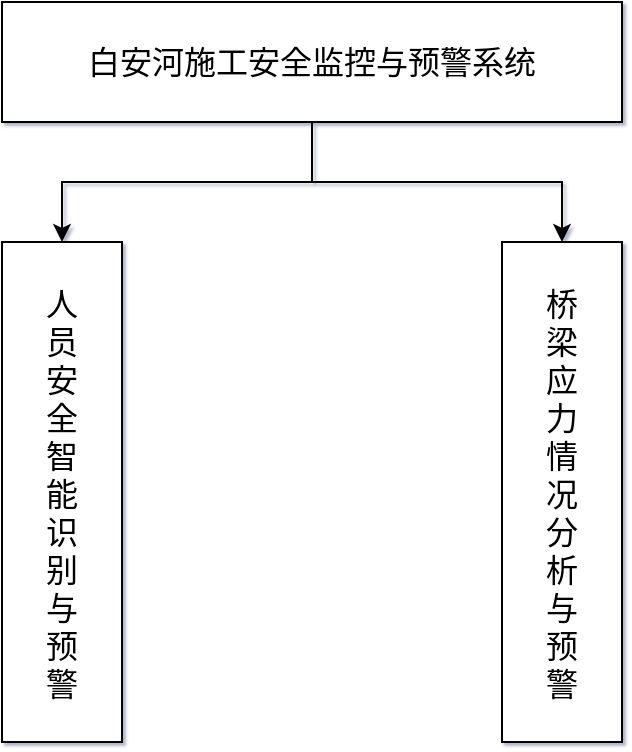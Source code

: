 <mxfile version="14.5.3" type="github">
  <diagram id="prtHgNgQTEPvFCAcTncT" name="Page-1">
    <mxGraphModel dx="1422" dy="763" grid="1" gridSize="10" guides="1" tooltips="1" connect="1" arrows="1" fold="1" page="1" pageScale="1" pageWidth="827" pageHeight="1169" background="none" math="0" shadow="1">
      <root>
        <mxCell id="0" />
        <mxCell id="1" parent="0" />
        <mxCell id="G1_WOoxedwc3QS_TZZ5C-5" style="edgeStyle=orthogonalEdgeStyle;rounded=0;orthogonalLoop=1;jettySize=auto;html=1;entryX=0.5;entryY=1;entryDx=0;entryDy=0;fontSize=16;" edge="1" parent="1" source="G1_WOoxedwc3QS_TZZ5C-1" target="G1_WOoxedwc3QS_TZZ5C-3">
          <mxGeometry relative="1" as="geometry">
            <Array as="points">
              <mxPoint x="395" y="170" />
              <mxPoint x="270" y="170" />
            </Array>
          </mxGeometry>
        </mxCell>
        <mxCell id="G1_WOoxedwc3QS_TZZ5C-6" style="edgeStyle=orthogonalEdgeStyle;rounded=0;orthogonalLoop=1;jettySize=auto;html=1;exitX=0.5;exitY=1;exitDx=0;exitDy=0;entryX=0.5;entryY=1;entryDx=0;entryDy=0;fontSize=16;" edge="1" parent="1" source="G1_WOoxedwc3QS_TZZ5C-1" target="G1_WOoxedwc3QS_TZZ5C-4">
          <mxGeometry relative="1" as="geometry" />
        </mxCell>
        <mxCell id="G1_WOoxedwc3QS_TZZ5C-1" value="&lt;p class=&quot;MsoNormal&quot;&gt;&lt;span style=&quot;font-size: 12.0pt&quot;&gt;白安河施工安全监控与预警系统&lt;/span&gt;&lt;/p&gt;" style="rounded=0;whiteSpace=wrap;html=1;" vertex="1" parent="1">
          <mxGeometry x="240" y="80" width="310" height="60" as="geometry" />
        </mxCell>
        <mxCell id="G1_WOoxedwc3QS_TZZ5C-3" value="人&#xa;员&#xa;安&#xa;全&#xa;智&#xa;能&#xa;识&#xa;别&#xa;与&#xa;预&#xa;警" style="rounded=0;direction=west;labelBorderColor=none;labelBackgroundColor=none;horizontal=1;verticalAlign=middle;fontSize=16;" vertex="1" parent="1">
          <mxGeometry x="240" y="200" width="60" height="250" as="geometry" />
        </mxCell>
        <mxCell id="G1_WOoxedwc3QS_TZZ5C-4" value="桥&#xa;梁&#xa;应&#xa;力&#xa;情&#xa;况&#xa;分&#xa;析&#xa;与&#xa;预&#xa;警" style="rounded=0;direction=west;labelBorderColor=none;labelBackgroundColor=none;horizontal=1;verticalAlign=middle;fontSize=16;" vertex="1" parent="1">
          <mxGeometry x="490" y="200" width="60" height="250" as="geometry" />
        </mxCell>
      </root>
    </mxGraphModel>
  </diagram>
</mxfile>
